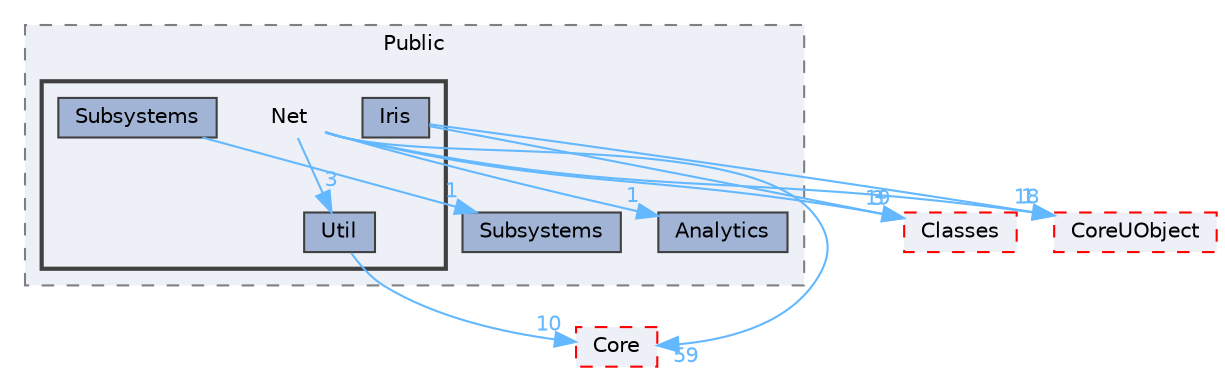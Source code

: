 digraph "Net"
{
 // INTERACTIVE_SVG=YES
 // LATEX_PDF_SIZE
  bgcolor="transparent";
  edge [fontname=Helvetica,fontsize=10,labelfontname=Helvetica,labelfontsize=10];
  node [fontname=Helvetica,fontsize=10,shape=box,height=0.2,width=0.4];
  compound=true
  subgraph clusterdir_1d06a51bfc871a6a1823440d0d72725c {
    graph [ bgcolor="#edf0f7", pencolor="grey50", label="Public", fontname=Helvetica,fontsize=10 style="filled,dashed", URL="dir_1d06a51bfc871a6a1823440d0d72725c.html",tooltip=""]
  dir_3d97823bcddbf86c4b0afcf795c450fa [label="Analytics", fillcolor="#a2b4d6", color="grey25", style="filled", URL="dir_3d97823bcddbf86c4b0afcf795c450fa.html",tooltip=""];
  dir_038a019aac33015d2e114ea0353252e9 [label="Subsystems", fillcolor="#a2b4d6", color="grey25", style="filled", URL="dir_038a019aac33015d2e114ea0353252e9.html",tooltip=""];
  subgraph clusterdir_12cbe024284aad857314e29a0c3ddbfa {
    graph [ bgcolor="#edf0f7", pencolor="grey25", label="", fontname=Helvetica,fontsize=10 style="filled,bold", URL="dir_12cbe024284aad857314e29a0c3ddbfa.html",tooltip=""]
    dir_12cbe024284aad857314e29a0c3ddbfa [shape=plaintext, label="Net"];
  dir_e66750893a7325f3f6be45f550f205aa [label="Iris", fillcolor="#a2b4d6", color="grey25", style="filled", URL="dir_e66750893a7325f3f6be45f550f205aa.html",tooltip=""];
  dir_335e881f0bb2251905f613dfbe657ee1 [label="Subsystems", fillcolor="#a2b4d6", color="grey25", style="filled", URL="dir_335e881f0bb2251905f613dfbe657ee1.html",tooltip=""];
  dir_75fe08a0f2b04af11a08eec107412b23 [label="Util", fillcolor="#a2b4d6", color="grey25", style="filled", URL="dir_75fe08a0f2b04af11a08eec107412b23.html",tooltip=""];
  }
  }
  dir_0e6cddcc9caa1238c7f3774224afaa45 [label="Core", fillcolor="#edf0f7", color="red", style="filled,dashed", URL="dir_0e6cddcc9caa1238c7f3774224afaa45.html",tooltip=""];
  dir_0ed647eebe6ffcaa496d3842b7cec6ce [label="Classes", fillcolor="#edf0f7", color="red", style="filled,dashed", URL="dir_0ed647eebe6ffcaa496d3842b7cec6ce.html",tooltip=""];
  dir_4c499e5e32e2b4479ad7e552df73eeae [label="CoreUObject", fillcolor="#edf0f7", color="red", style="filled,dashed", URL="dir_4c499e5e32e2b4479ad7e552df73eeae.html",tooltip=""];
  dir_12cbe024284aad857314e29a0c3ddbfa->dir_0e6cddcc9caa1238c7f3774224afaa45 [headlabel="59", labeldistance=1.5 headhref="dir_000688_000266.html" href="dir_000688_000266.html" color="steelblue1" fontcolor="steelblue1"];
  dir_12cbe024284aad857314e29a0c3ddbfa->dir_0ed647eebe6ffcaa496d3842b7cec6ce [headlabel="19", labeldistance=1.5 headhref="dir_000688_000193.html" href="dir_000688_000193.html" color="steelblue1" fontcolor="steelblue1"];
  dir_12cbe024284aad857314e29a0c3ddbfa->dir_3d97823bcddbf86c4b0afcf795c450fa [headlabel="1", labeldistance=1.5 headhref="dir_000688_000026.html" href="dir_000688_000026.html" color="steelblue1" fontcolor="steelblue1"];
  dir_12cbe024284aad857314e29a0c3ddbfa->dir_4c499e5e32e2b4479ad7e552df73eeae [headlabel="18", labeldistance=1.5 headhref="dir_000688_000268.html" href="dir_000688_000268.html" color="steelblue1" fontcolor="steelblue1"];
  dir_12cbe024284aad857314e29a0c3ddbfa->dir_75fe08a0f2b04af11a08eec107412b23 [headlabel="3", labeldistance=1.5 headhref="dir_000688_001233.html" href="dir_000688_001233.html" color="steelblue1" fontcolor="steelblue1"];
  dir_e66750893a7325f3f6be45f550f205aa->dir_0ed647eebe6ffcaa496d3842b7cec6ce [headlabel="3", labeldistance=1.5 headhref="dir_000540_000193.html" href="dir_000540_000193.html" color="steelblue1" fontcolor="steelblue1"];
  dir_e66750893a7325f3f6be45f550f205aa->dir_4c499e5e32e2b4479ad7e552df73eeae [headlabel="1", labeldistance=1.5 headhref="dir_000540_000268.html" href="dir_000540_000268.html" color="steelblue1" fontcolor="steelblue1"];
  dir_335e881f0bb2251905f613dfbe657ee1->dir_038a019aac33015d2e114ea0353252e9 [headlabel="1", labeldistance=1.5 headhref="dir_001150_001151.html" href="dir_001150_001151.html" color="steelblue1" fontcolor="steelblue1"];
  dir_75fe08a0f2b04af11a08eec107412b23->dir_0e6cddcc9caa1238c7f3774224afaa45 [headlabel="10", labeldistance=1.5 headhref="dir_001233_000266.html" href="dir_001233_000266.html" color="steelblue1" fontcolor="steelblue1"];
}
